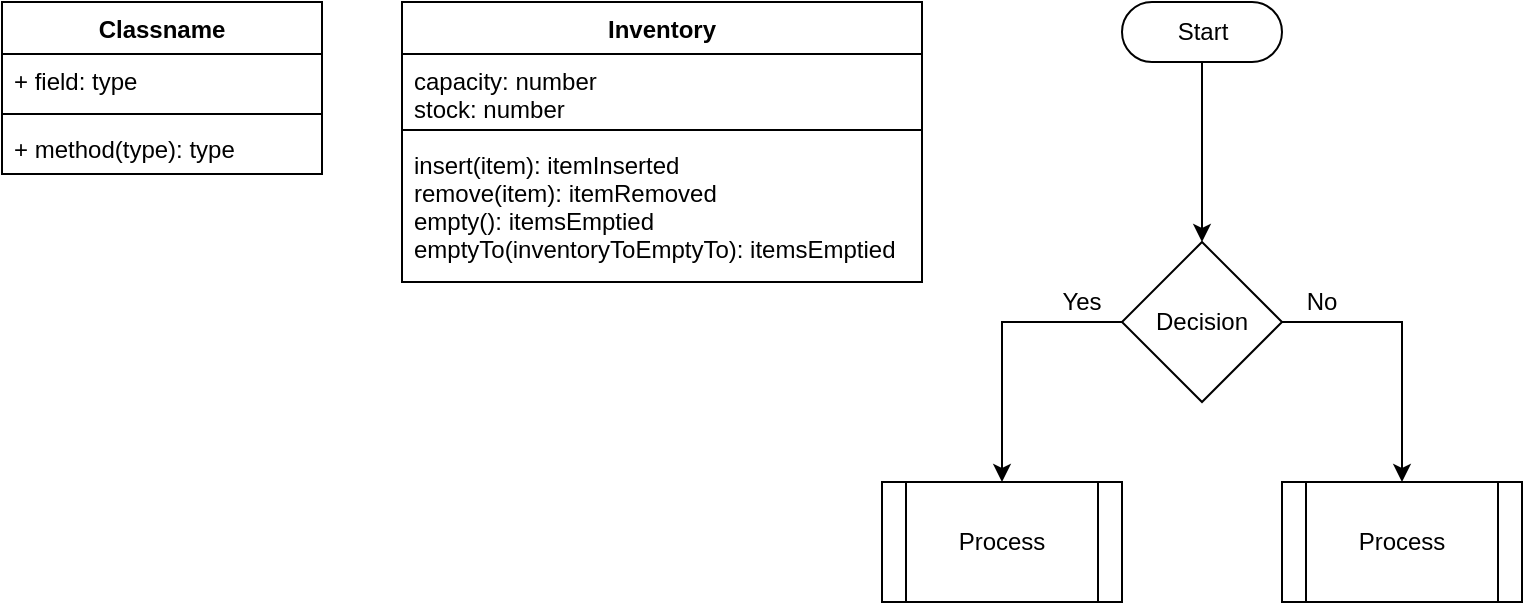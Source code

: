 <mxfile version="13.6.6" type="github">
  <diagram id="9Y2Ab54HB8pgbulD3xx_" name="Page-1">
    <mxGraphModel dx="868" dy="401" grid="1" gridSize="10" guides="1" tooltips="1" connect="1" arrows="1" fold="1" page="1" pageScale="1" pageWidth="850" pageHeight="1100" math="0" shadow="0">
      <root>
        <mxCell id="0" />
        <mxCell id="1" parent="0" />
        <mxCell id="NzbwYGtdC-Ruoc9vBYWs-1" value="Classname" style="swimlane;fontStyle=1;align=center;verticalAlign=top;childLayout=stackLayout;horizontal=1;startSize=26;horizontalStack=0;resizeParent=1;resizeParentMax=0;resizeLast=0;collapsible=1;marginBottom=0;" vertex="1" parent="1">
          <mxGeometry x="40" y="40" width="160" height="86" as="geometry" />
        </mxCell>
        <mxCell id="NzbwYGtdC-Ruoc9vBYWs-2" value="+ field: type" style="text;strokeColor=none;fillColor=none;align=left;verticalAlign=top;spacingLeft=4;spacingRight=4;overflow=hidden;rotatable=0;points=[[0,0.5],[1,0.5]];portConstraint=eastwest;" vertex="1" parent="NzbwYGtdC-Ruoc9vBYWs-1">
          <mxGeometry y="26" width="160" height="26" as="geometry" />
        </mxCell>
        <mxCell id="NzbwYGtdC-Ruoc9vBYWs-3" value="" style="line;strokeWidth=1;fillColor=none;align=left;verticalAlign=middle;spacingTop=-1;spacingLeft=3;spacingRight=3;rotatable=0;labelPosition=right;points=[];portConstraint=eastwest;" vertex="1" parent="NzbwYGtdC-Ruoc9vBYWs-1">
          <mxGeometry y="52" width="160" height="8" as="geometry" />
        </mxCell>
        <mxCell id="NzbwYGtdC-Ruoc9vBYWs-4" value="+ method(type): type" style="text;strokeColor=none;fillColor=none;align=left;verticalAlign=top;spacingLeft=4;spacingRight=4;overflow=hidden;rotatable=0;points=[[0,0.5],[1,0.5]];portConstraint=eastwest;" vertex="1" parent="NzbwYGtdC-Ruoc9vBYWs-1">
          <mxGeometry y="60" width="160" height="26" as="geometry" />
        </mxCell>
        <mxCell id="NzbwYGtdC-Ruoc9vBYWs-5" value="Inventory" style="swimlane;fontStyle=1;align=center;verticalAlign=top;childLayout=stackLayout;horizontal=1;startSize=26;horizontalStack=0;resizeParent=1;resizeParentMax=0;resizeLast=0;collapsible=1;marginBottom=0;" vertex="1" parent="1">
          <mxGeometry x="240" y="40" width="260" height="140" as="geometry" />
        </mxCell>
        <mxCell id="NzbwYGtdC-Ruoc9vBYWs-6" value="capacity: number&#xa;stock: number" style="text;strokeColor=none;fillColor=none;align=left;verticalAlign=top;spacingLeft=4;spacingRight=4;overflow=hidden;rotatable=0;points=[[0,0.5],[1,0.5]];portConstraint=eastwest;" vertex="1" parent="NzbwYGtdC-Ruoc9vBYWs-5">
          <mxGeometry y="26" width="260" height="34" as="geometry" />
        </mxCell>
        <mxCell id="NzbwYGtdC-Ruoc9vBYWs-7" value="" style="line;strokeWidth=1;fillColor=none;align=left;verticalAlign=middle;spacingTop=-1;spacingLeft=3;spacingRight=3;rotatable=0;labelPosition=right;points=[];portConstraint=eastwest;" vertex="1" parent="NzbwYGtdC-Ruoc9vBYWs-5">
          <mxGeometry y="60" width="260" height="8" as="geometry" />
        </mxCell>
        <mxCell id="NzbwYGtdC-Ruoc9vBYWs-8" value="insert(item): itemInserted&#xa;remove(item): itemRemoved&#xa;empty(): itemsEmptied&#xa;emptyTo(inventoryToEmptyTo): itemsEmptied" style="text;strokeColor=none;fillColor=none;align=left;verticalAlign=top;spacingLeft=4;spacingRight=4;overflow=hidden;rotatable=0;points=[[0,0.5],[1,0.5]];portConstraint=eastwest;" vertex="1" parent="NzbwYGtdC-Ruoc9vBYWs-5">
          <mxGeometry y="68" width="260" height="72" as="geometry" />
        </mxCell>
        <mxCell id="NzbwYGtdC-Ruoc9vBYWs-17" style="edgeStyle=orthogonalEdgeStyle;rounded=0;orthogonalLoop=1;jettySize=auto;html=1;exitX=0.5;exitY=0.5;exitDx=0;exitDy=15;exitPerimeter=0;entryX=0.5;entryY=0;entryDx=0;entryDy=0;" edge="1" parent="1" source="NzbwYGtdC-Ruoc9vBYWs-9" target="NzbwYGtdC-Ruoc9vBYWs-10">
          <mxGeometry relative="1" as="geometry" />
        </mxCell>
        <mxCell id="NzbwYGtdC-Ruoc9vBYWs-9" value="Start" style="html=1;dashed=0;whitespace=wrap;shape=mxgraph.dfd.start" vertex="1" parent="1">
          <mxGeometry x="600" y="40" width="80" height="30" as="geometry" />
        </mxCell>
        <mxCell id="NzbwYGtdC-Ruoc9vBYWs-13" style="edgeStyle=orthogonalEdgeStyle;rounded=0;orthogonalLoop=1;jettySize=auto;html=1;exitX=1;exitY=0.5;exitDx=0;exitDy=0;entryX=0.5;entryY=0;entryDx=0;entryDy=0;" edge="1" parent="1" source="NzbwYGtdC-Ruoc9vBYWs-10" target="NzbwYGtdC-Ruoc9vBYWs-12">
          <mxGeometry relative="1" as="geometry" />
        </mxCell>
        <mxCell id="NzbwYGtdC-Ruoc9vBYWs-14" style="edgeStyle=orthogonalEdgeStyle;rounded=0;orthogonalLoop=1;jettySize=auto;html=1;exitX=0;exitY=0.5;exitDx=0;exitDy=0;entryX=0.5;entryY=0;entryDx=0;entryDy=0;" edge="1" parent="1" source="NzbwYGtdC-Ruoc9vBYWs-10" target="NzbwYGtdC-Ruoc9vBYWs-11">
          <mxGeometry relative="1" as="geometry" />
        </mxCell>
        <mxCell id="NzbwYGtdC-Ruoc9vBYWs-10" value="Decision" style="rhombus;whiteSpace=wrap;html=1;" vertex="1" parent="1">
          <mxGeometry x="600" y="160" width="80" height="80" as="geometry" />
        </mxCell>
        <mxCell id="NzbwYGtdC-Ruoc9vBYWs-11" value="Process" style="shape=process;whiteSpace=wrap;html=1;backgroundOutline=1;" vertex="1" parent="1">
          <mxGeometry x="480" y="280" width="120" height="60" as="geometry" />
        </mxCell>
        <mxCell id="NzbwYGtdC-Ruoc9vBYWs-12" value="Process" style="shape=process;whiteSpace=wrap;html=1;backgroundOutline=1;" vertex="1" parent="1">
          <mxGeometry x="680" y="280" width="120" height="60" as="geometry" />
        </mxCell>
        <mxCell id="NzbwYGtdC-Ruoc9vBYWs-15" value="Yes" style="text;html=1;strokeColor=none;fillColor=none;align=center;verticalAlign=middle;whiteSpace=wrap;rounded=0;" vertex="1" parent="1">
          <mxGeometry x="560" y="180" width="40" height="20" as="geometry" />
        </mxCell>
        <mxCell id="NzbwYGtdC-Ruoc9vBYWs-16" value="No" style="text;html=1;strokeColor=none;fillColor=none;align=center;verticalAlign=middle;whiteSpace=wrap;rounded=0;" vertex="1" parent="1">
          <mxGeometry x="680" y="180" width="40" height="20" as="geometry" />
        </mxCell>
      </root>
    </mxGraphModel>
  </diagram>
</mxfile>
